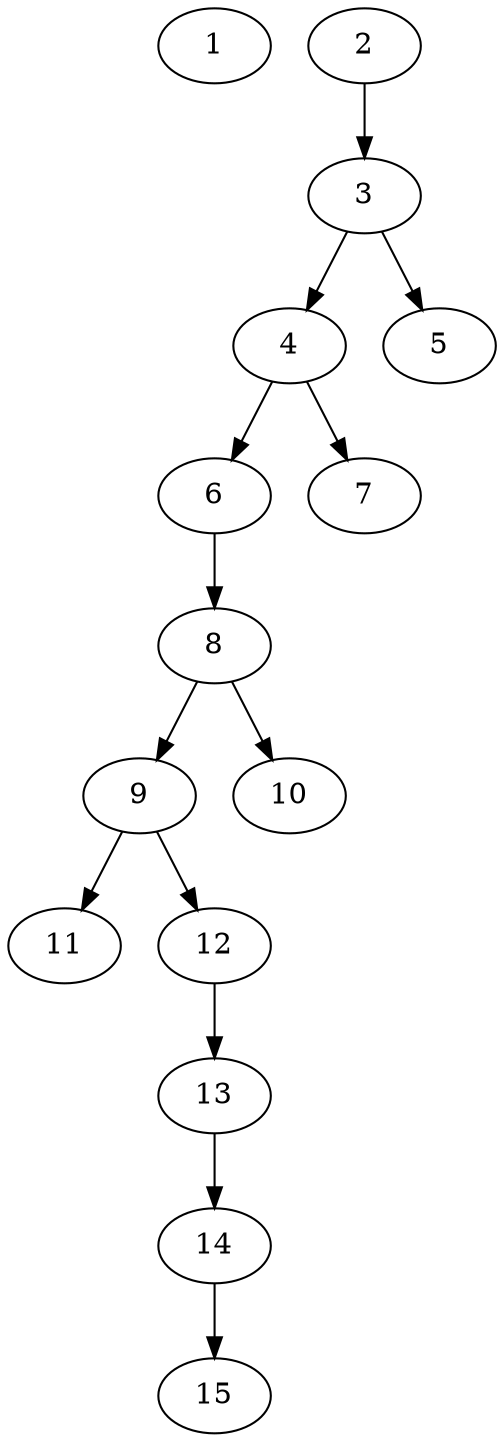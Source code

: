 // DAG (tier=1-easy, mode=data, n=15, ccr=0.344, fat=0.389, density=0.258, regular=0.704, jump=0.082, mindata=1048576, maxdata=8388608)
// DAG automatically generated by daggen at Sun Aug 24 16:33:32 2025
// /home/ermia/Project/Environments/daggen/bin/daggen --dot --ccr 0.344 --fat 0.389 --regular 0.704 --density 0.258 --jump 0.082 --mindata 1048576 --maxdata 8388608 -n 15 
digraph G {
  1 [size="512491677303177216000", alpha="0.20", expect_size="256245838651588608000"]
  2 [size="2216061611450302", alpha="0.13", expect_size="1108030805725151"]
  2 -> 3 [size ="57231647178752"]
  3 [size="123042245777591392", alpha="0.13", expect_size="61521122888795696"]
  3 -> 4 [size ="313574522093568"]
  3 -> 5 [size ="313574522093568"]
  4 [size="22722514918890799104", alpha="0.15", expect_size="11361257459445399552"]
  4 -> 6 [size ="64179192987648"]
  4 -> 7 [size ="64179192987648"]
  5 [size="18010543716788160", alpha="0.07", expect_size="9005271858394080"]
  6 [size="12151871101897226", alpha="0.14", expect_size="6075935550948613"]
  6 -> 8 [size ="8830486315008"]
  7 [size="3860789876681080832", alpha="0.18", expect_size="1930394938340540416"]
  8 [size="3090920115433633", alpha="0.04", expect_size="1545460057716816"]
  8 -> 9 [size ="63577335529472"]
  8 -> 10 [size ="63577335529472"]
  9 [size="41903193868268680", alpha="0.06", expect_size="20951596934134340"]
  9 -> 11 [size ="16724736868352"]
  9 -> 12 [size ="16724736868352"]
  10 [size="6687592084951250", alpha="0.04", expect_size="3343796042475625"]
  11 [size="127099647561826304000", alpha="0.16", expect_size="63549823780913152000"]
  12 [size="327904582655661440", alpha="0.09", expect_size="163952291327830720"]
  12 -> 13 [size ="252465190535168"]
  13 [size="13090312000049544", alpha="0.20", expect_size="6545156000024772"]
  13 -> 14 [size ="556372211007488"]
  14 [size="356927638621517888", alpha="0.16", expect_size="178463819310758944"]
  14 -> 15 [size ="342524480716800"]
  15 [size="25322000990686244", alpha="0.05", expect_size="12661000495343122"]
}